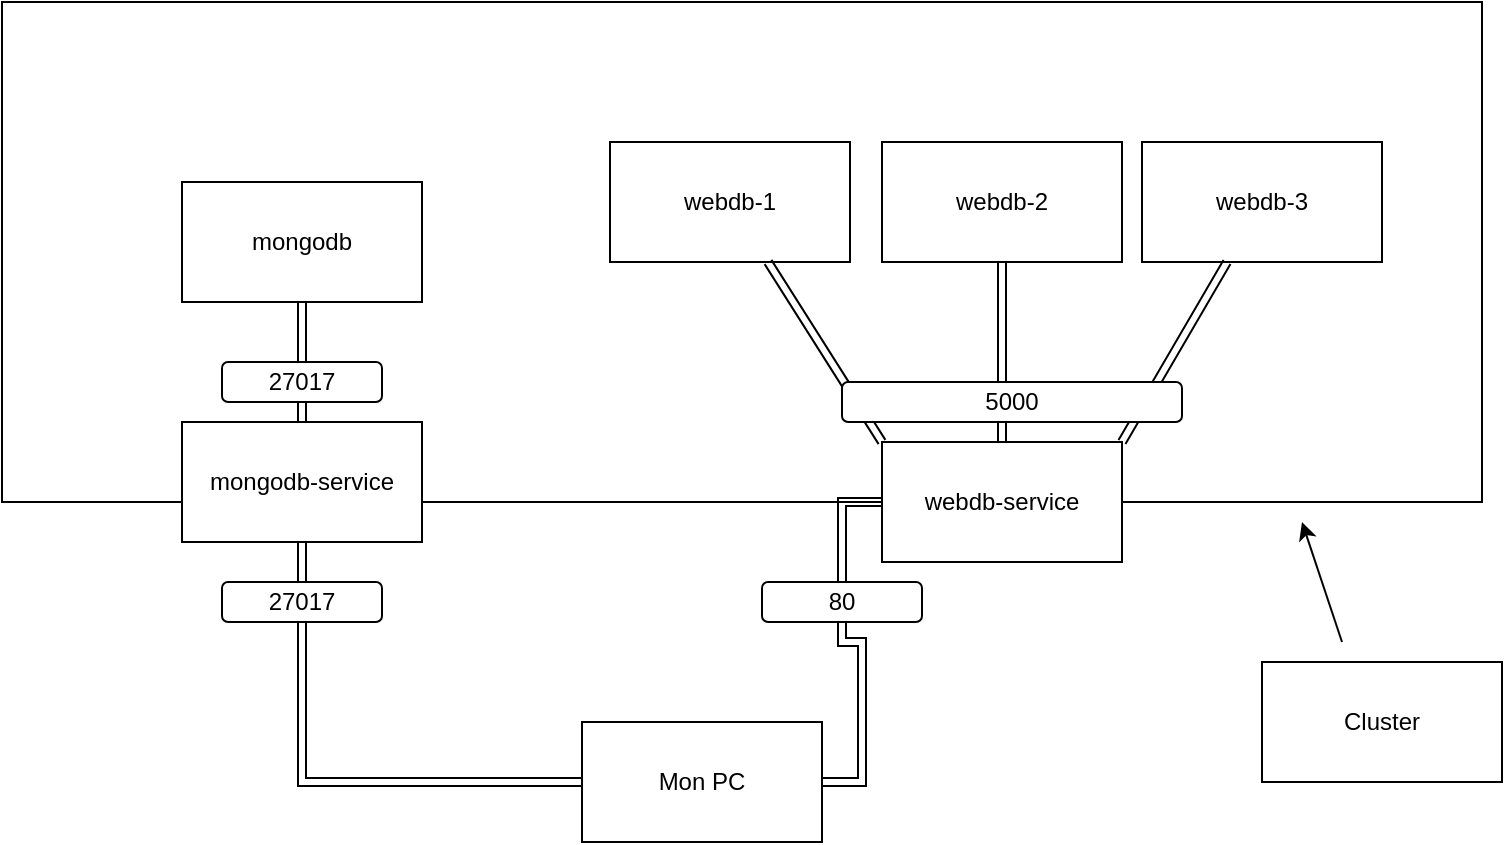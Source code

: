 <mxfile>
    <diagram name="Page-1" id="kCTEm9XYIWeeO13ocLJ0">
        <mxGraphModel dx="497" dy="260" grid="1" gridSize="10" guides="1" tooltips="1" connect="1" arrows="1" fold="1" page="1" pageScale="1" pageWidth="827" pageHeight="1169" math="0" shadow="0">
            <root>
                <mxCell id="0"/>
                <mxCell id="1" parent="0"/>
                <mxCell id="QYKHE-ph5SWwtSzRXtWz-8" value="" style="rounded=0;whiteSpace=wrap;html=1;fillColor=none;movable=1;resizable=1;rotatable=1;deletable=1;editable=1;locked=0;connectable=1;" parent="1" vertex="1">
                    <mxGeometry x="50" y="70" width="740" height="250" as="geometry"/>
                </mxCell>
                <mxCell id="QYKHE-ph5SWwtSzRXtWz-1" value="webdb-1" style="rounded=0;whiteSpace=wrap;html=1;" parent="1" vertex="1">
                    <mxGeometry x="354" y="140" width="120" height="60" as="geometry"/>
                </mxCell>
                <mxCell id="QYKHE-ph5SWwtSzRXtWz-2" value="webdb-2" style="rounded=0;whiteSpace=wrap;html=1;" parent="1" vertex="1">
                    <mxGeometry x="490" y="140" width="120" height="60" as="geometry"/>
                </mxCell>
                <mxCell id="QYKHE-ph5SWwtSzRXtWz-3" value="webdb-3" style="rounded=0;whiteSpace=wrap;html=1;" parent="1" vertex="1">
                    <mxGeometry x="620" y="140" width="120" height="60" as="geometry"/>
                </mxCell>
                <mxCell id="QYKHE-ph5SWwtSzRXtWz-4" value="mongodb" style="rounded=0;whiteSpace=wrap;html=1;" parent="1" vertex="1">
                    <mxGeometry x="140" y="160" width="120" height="60" as="geometry"/>
                </mxCell>
                <mxCell id="QYKHE-ph5SWwtSzRXtWz-21" style="edgeStyle=orthogonalEdgeStyle;rounded=0;orthogonalLoop=1;jettySize=auto;html=1;exitX=0.5;exitY=1;exitDx=0;exitDy=0;entryX=0;entryY=0.5;entryDx=0;entryDy=0;shape=link;" parent="1" source="QYKHE-ph5SWwtSzRXtWz-5" target="QYKHE-ph5SWwtSzRXtWz-7" edge="1">
                    <mxGeometry relative="1" as="geometry"/>
                </mxCell>
                <mxCell id="QYKHE-ph5SWwtSzRXtWz-5" value="mongodb-service" style="rounded=0;whiteSpace=wrap;html=1;" parent="1" vertex="1">
                    <mxGeometry x="140" y="280" width="120" height="60" as="geometry"/>
                </mxCell>
                <mxCell id="QYKHE-ph5SWwtSzRXtWz-22" style="edgeStyle=orthogonalEdgeStyle;rounded=0;orthogonalLoop=1;jettySize=auto;html=1;entryX=1;entryY=0.5;entryDx=0;entryDy=0;shape=link;" parent="1" source="QYKHE-ph5SWwtSzRXtWz-6" target="QYKHE-ph5SWwtSzRXtWz-7" edge="1">
                    <mxGeometry relative="1" as="geometry">
                        <mxPoint x="530" y="490" as="targetPoint"/>
                    </mxGeometry>
                </mxCell>
                <mxCell id="QYKHE-ph5SWwtSzRXtWz-6" value="webdb-service" style="rounded=0;whiteSpace=wrap;html=1;" parent="1" vertex="1">
                    <mxGeometry x="490" y="290" width="120" height="60" as="geometry"/>
                </mxCell>
                <mxCell id="QYKHE-ph5SWwtSzRXtWz-7" value="Mon PC" style="rounded=0;whiteSpace=wrap;html=1;" parent="1" vertex="1">
                    <mxGeometry x="340" y="430" width="120" height="60" as="geometry"/>
                </mxCell>
                <mxCell id="QYKHE-ph5SWwtSzRXtWz-9" value="" style="endArrow=classic;html=1;rounded=0;" parent="1" edge="1">
                    <mxGeometry width="50" height="50" relative="1" as="geometry">
                        <mxPoint x="720" y="390" as="sourcePoint"/>
                        <mxPoint x="700" y="330" as="targetPoint"/>
                    </mxGeometry>
                </mxCell>
                <mxCell id="QYKHE-ph5SWwtSzRXtWz-10" value="&lt;div&gt;Cluster&lt;/div&gt;" style="rounded=0;whiteSpace=wrap;html=1;" parent="1" vertex="1">
                    <mxGeometry x="680" y="400" width="120" height="60" as="geometry"/>
                </mxCell>
                <mxCell id="QYKHE-ph5SWwtSzRXtWz-14" value="" style="endArrow=none;html=1;rounded=0;exitX=0;exitY=0;exitDx=0;exitDy=0;shape=link;" parent="1" source="QYKHE-ph5SWwtSzRXtWz-6" target="QYKHE-ph5SWwtSzRXtWz-1" edge="1">
                    <mxGeometry width="50" height="50" relative="1" as="geometry">
                        <mxPoint x="390" y="270" as="sourcePoint"/>
                        <mxPoint x="440" y="220" as="targetPoint"/>
                    </mxGeometry>
                </mxCell>
                <mxCell id="QYKHE-ph5SWwtSzRXtWz-15" value="" style="endArrow=none;html=1;rounded=0;exitX=0.5;exitY=0;exitDx=0;exitDy=0;shape=link;" parent="1" source="QYKHE-ph5SWwtSzRXtWz-6" target="QYKHE-ph5SWwtSzRXtWz-2" edge="1">
                    <mxGeometry width="50" height="50" relative="1" as="geometry">
                        <mxPoint x="390" y="270" as="sourcePoint"/>
                        <mxPoint x="440" y="220" as="targetPoint"/>
                    </mxGeometry>
                </mxCell>
                <mxCell id="QYKHE-ph5SWwtSzRXtWz-16" value="" style="endArrow=none;html=1;rounded=0;exitX=1;exitY=0;exitDx=0;exitDy=0;shape=link;" parent="1" source="QYKHE-ph5SWwtSzRXtWz-6" target="QYKHE-ph5SWwtSzRXtWz-3" edge="1">
                    <mxGeometry width="50" height="50" relative="1" as="geometry">
                        <mxPoint x="390" y="270" as="sourcePoint"/>
                        <mxPoint x="440" y="220" as="targetPoint"/>
                    </mxGeometry>
                </mxCell>
                <mxCell id="QYKHE-ph5SWwtSzRXtWz-20" value="" style="endArrow=none;html=1;rounded=0;entryX=0.5;entryY=1;entryDx=0;entryDy=0;shape=link;" parent="1" source="QYKHE-ph5SWwtSzRXtWz-5" target="QYKHE-ph5SWwtSzRXtWz-4" edge="1">
                    <mxGeometry width="50" height="50" relative="1" as="geometry">
                        <mxPoint x="390" y="270" as="sourcePoint"/>
                        <mxPoint x="440" y="220" as="targetPoint"/>
                    </mxGeometry>
                </mxCell>
                <mxCell id="QYKHE-ph5SWwtSzRXtWz-24" value="5000" style="rounded=1;whiteSpace=wrap;html=1;" parent="1" vertex="1">
                    <mxGeometry x="470" y="260" width="170" height="20" as="geometry"/>
                </mxCell>
                <mxCell id="QYKHE-ph5SWwtSzRXtWz-25" value="80" style="rounded=1;whiteSpace=wrap;html=1;" parent="1" vertex="1">
                    <mxGeometry x="430" y="360" width="80" height="20" as="geometry"/>
                </mxCell>
                <mxCell id="QYKHE-ph5SWwtSzRXtWz-26" value="27017" style="rounded=1;whiteSpace=wrap;html=1;" parent="1" vertex="1">
                    <mxGeometry x="160" y="360" width="80" height="20" as="geometry"/>
                </mxCell>
                <mxCell id="QYKHE-ph5SWwtSzRXtWz-27" value="27017" style="rounded=1;whiteSpace=wrap;html=1;" parent="1" vertex="1">
                    <mxGeometry x="160" y="250" width="80" height="20" as="geometry"/>
                </mxCell>
            </root>
        </mxGraphModel>
    </diagram>
</mxfile>